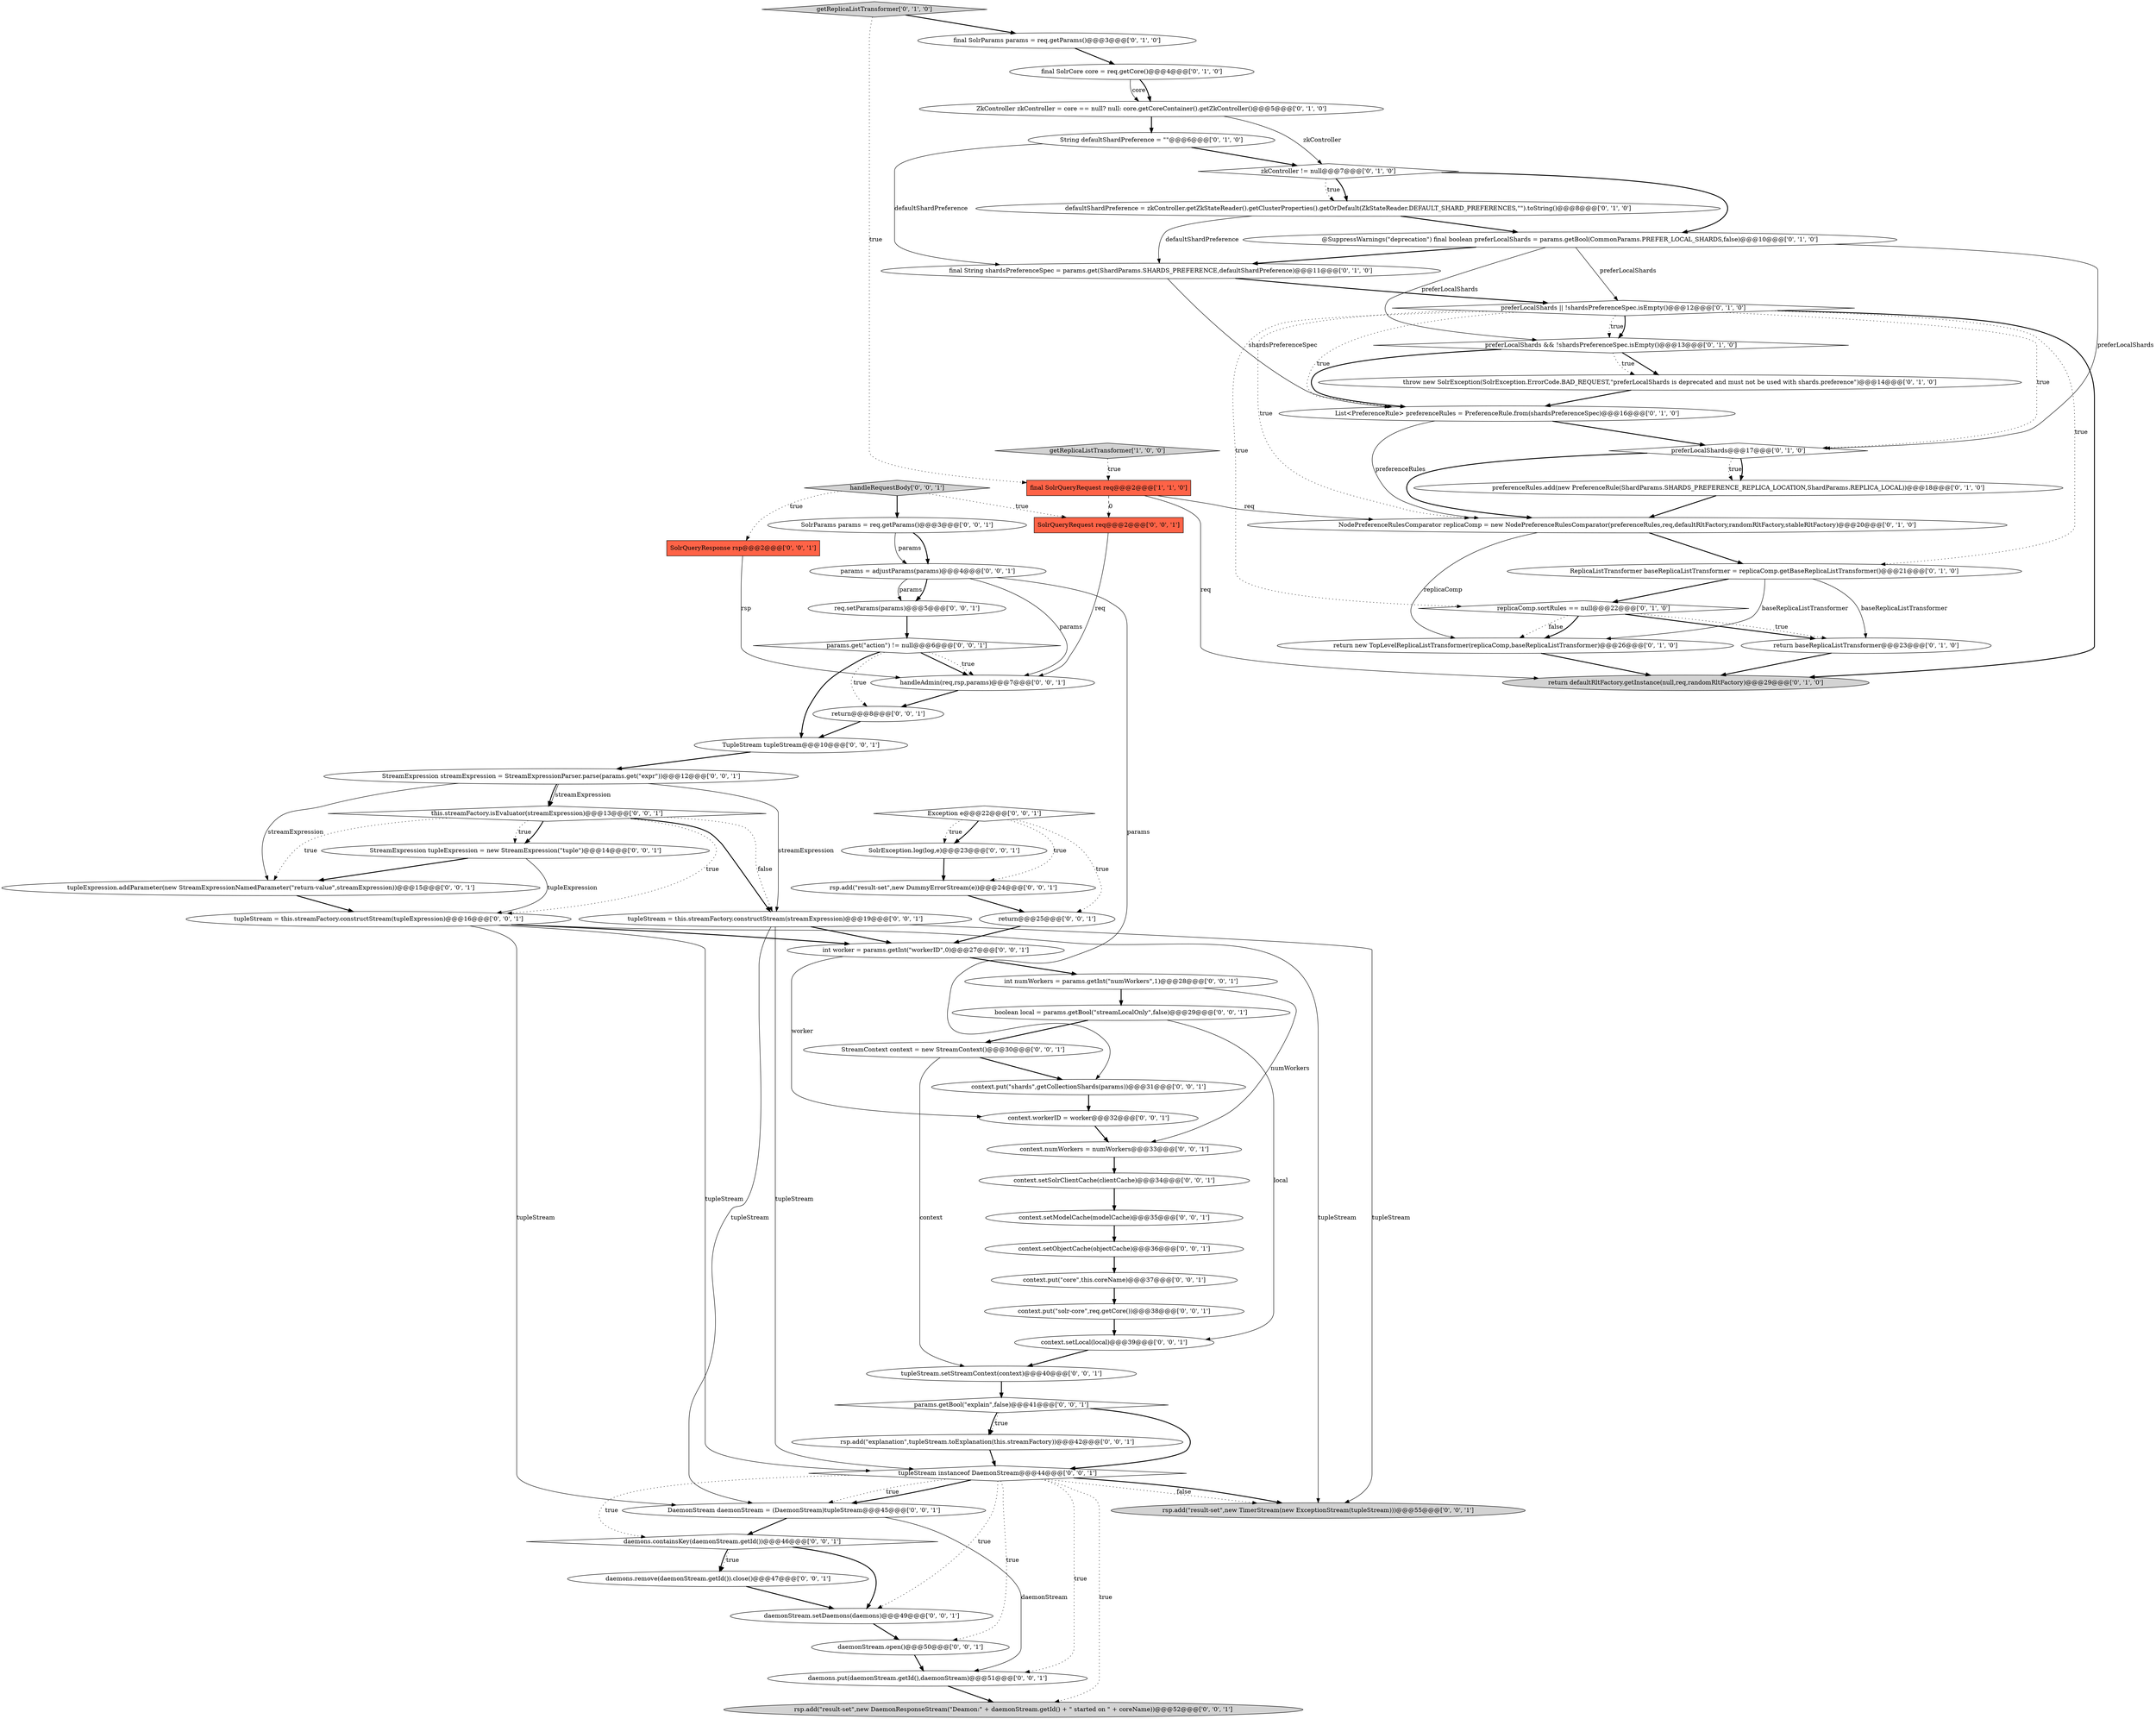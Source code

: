 digraph {
65 [style = filled, label = "daemonStream.open()@@@50@@@['0', '0', '1']", fillcolor = white, shape = ellipse image = "AAA0AAABBB3BBB"];
58 [style = filled, label = "boolean local = params.getBool(\"streamLocalOnly\",false)@@@29@@@['0', '0', '1']", fillcolor = white, shape = ellipse image = "AAA0AAABBB3BBB"];
26 [style = filled, label = "tupleStream.setStreamContext(context)@@@40@@@['0', '0', '1']", fillcolor = white, shape = ellipse image = "AAA0AAABBB3BBB"];
51 [style = filled, label = "rsp.add(\"result-set\",new TimerStream(new ExceptionStream(tupleStream)))@@@55@@@['0', '0', '1']", fillcolor = lightgray, shape = ellipse image = "AAA0AAABBB3BBB"];
0 [style = filled, label = "final SolrQueryRequest req@@@2@@@['1', '1', '0']", fillcolor = tomato, shape = box image = "AAA0AAABBB1BBB"];
47 [style = filled, label = "handleRequestBody['0', '0', '1']", fillcolor = lightgray, shape = diamond image = "AAA0AAABBB3BBB"];
29 [style = filled, label = "context.setSolrClientCache(clientCache)@@@34@@@['0', '0', '1']", fillcolor = white, shape = ellipse image = "AAA0AAABBB3BBB"];
35 [style = filled, label = "rsp.add(\"result-set\",new DaemonResponseStream(\"Deamon:\" + daemonStream.getId() + \" started on \" + coreName))@@@52@@@['0', '0', '1']", fillcolor = lightgray, shape = ellipse image = "AAA0AAABBB3BBB"];
20 [style = filled, label = "replicaComp.sortRules == null@@@22@@@['0', '1', '0']", fillcolor = white, shape = diamond image = "AAA0AAABBB2BBB"];
33 [style = filled, label = "tupleStream = this.streamFactory.constructStream(streamExpression)@@@19@@@['0', '0', '1']", fillcolor = white, shape = ellipse image = "AAA0AAABBB3BBB"];
16 [style = filled, label = "preferLocalShards@@@17@@@['0', '1', '0']", fillcolor = white, shape = diamond image = "AAA0AAABBB2BBB"];
38 [style = filled, label = "context.workerID = worker@@@32@@@['0', '0', '1']", fillcolor = white, shape = ellipse image = "AAA0AAABBB3BBB"];
18 [style = filled, label = "String defaultShardPreference = \"\"@@@6@@@['0', '1', '0']", fillcolor = white, shape = ellipse image = "AAA0AAABBB2BBB"];
21 [style = filled, label = "return new TopLevelReplicaListTransformer(replicaComp,baseReplicaListTransformer)@@@26@@@['0', '1', '0']", fillcolor = white, shape = ellipse image = "AAA0AAABBB2BBB"];
32 [style = filled, label = "SolrQueryResponse rsp@@@2@@@['0', '0', '1']", fillcolor = tomato, shape = box image = "AAA0AAABBB3BBB"];
54 [style = filled, label = "context.setLocal(local)@@@39@@@['0', '0', '1']", fillcolor = white, shape = ellipse image = "AAA0AAABBB3BBB"];
64 [style = filled, label = "DaemonStream daemonStream = (DaemonStream)tupleStream@@@45@@@['0', '0', '1']", fillcolor = white, shape = ellipse image = "AAA0AAABBB3BBB"];
66 [style = filled, label = "context.setModelCache(modelCache)@@@35@@@['0', '0', '1']", fillcolor = white, shape = ellipse image = "AAA0AAABBB3BBB"];
43 [style = filled, label = "StreamExpression tupleExpression = new StreamExpression(\"tuple\")@@@14@@@['0', '0', '1']", fillcolor = white, shape = ellipse image = "AAA0AAABBB3BBB"];
37 [style = filled, label = "req.setParams(params)@@@5@@@['0', '0', '1']", fillcolor = white, shape = ellipse image = "AAA0AAABBB3BBB"];
50 [style = filled, label = "tupleStream = this.streamFactory.constructStream(tupleExpression)@@@16@@@['0', '0', '1']", fillcolor = white, shape = ellipse image = "AAA0AAABBB3BBB"];
36 [style = filled, label = "daemons.put(daemonStream.getId(),daemonStream)@@@51@@@['0', '0', '1']", fillcolor = white, shape = ellipse image = "AAA0AAABBB3BBB"];
3 [style = filled, label = "ReplicaListTransformer baseReplicaListTransformer = replicaComp.getBaseReplicaListTransformer()@@@21@@@['0', '1', '0']", fillcolor = white, shape = ellipse image = "AAA0AAABBB2BBB"];
19 [style = filled, label = "final String shardsPreferenceSpec = params.get(ShardParams.SHARDS_PREFERENCE,defaultShardPreference)@@@11@@@['0', '1', '0']", fillcolor = white, shape = ellipse image = "AAA0AAABBB2BBB"];
39 [style = filled, label = "StreamContext context = new StreamContext()@@@30@@@['0', '0', '1']", fillcolor = white, shape = ellipse image = "AAA0AAABBB3BBB"];
13 [style = filled, label = "@SuppressWarnings(\"deprecation\") final boolean preferLocalShards = params.getBool(CommonParams.PREFER_LOCAL_SHARDS,false)@@@10@@@['0', '1', '0']", fillcolor = white, shape = ellipse image = "AAA0AAABBB2BBB"];
56 [style = filled, label = "daemons.containsKey(daemonStream.getId())@@@46@@@['0', '0', '1']", fillcolor = white, shape = diamond image = "AAA0AAABBB3BBB"];
11 [style = filled, label = "preferenceRules.add(new PreferenceRule(ShardParams.SHARDS_PREFERENCE_REPLICA_LOCATION,ShardParams.REPLICA_LOCAL))@@@18@@@['0', '1', '0']", fillcolor = white, shape = ellipse image = "AAA0AAABBB2BBB"];
25 [style = filled, label = "Exception e@@@22@@@['0', '0', '1']", fillcolor = white, shape = diamond image = "AAA0AAABBB3BBB"];
9 [style = filled, label = "getReplicaListTransformer['0', '1', '0']", fillcolor = lightgray, shape = diamond image = "AAA0AAABBB2BBB"];
41 [style = filled, label = "int worker = params.getInt(\"workerID\",0)@@@27@@@['0', '0', '1']", fillcolor = white, shape = ellipse image = "AAA0AAABBB3BBB"];
53 [style = filled, label = "rsp.add(\"explanation\",tupleStream.toExplanation(this.streamFactory))@@@42@@@['0', '0', '1']", fillcolor = white, shape = ellipse image = "AAA0AAABBB3BBB"];
57 [style = filled, label = "tupleExpression.addParameter(new StreamExpressionNamedParameter(\"return-value\",streamExpression))@@@15@@@['0', '0', '1']", fillcolor = white, shape = ellipse image = "AAA0AAABBB3BBB"];
10 [style = filled, label = "return baseReplicaListTransformer@@@23@@@['0', '1', '0']", fillcolor = white, shape = ellipse image = "AAA1AAABBB2BBB"];
12 [style = filled, label = "preferLocalShards || !shardsPreferenceSpec.isEmpty()@@@12@@@['0', '1', '0']", fillcolor = white, shape = diamond image = "AAA0AAABBB2BBB"];
63 [style = filled, label = "rsp.add(\"result-set\",new DummyErrorStream(e))@@@24@@@['0', '0', '1']", fillcolor = white, shape = ellipse image = "AAA0AAABBB3BBB"];
28 [style = filled, label = "return@@@25@@@['0', '0', '1']", fillcolor = white, shape = ellipse image = "AAA0AAABBB3BBB"];
6 [style = filled, label = "final SolrCore core = req.getCore()@@@4@@@['0', '1', '0']", fillcolor = white, shape = ellipse image = "AAA1AAABBB2BBB"];
44 [style = filled, label = "context.put(\"solr-core\",req.getCore())@@@38@@@['0', '0', '1']", fillcolor = white, shape = ellipse image = "AAA0AAABBB3BBB"];
55 [style = filled, label = "context.put(\"core\",this.coreName)@@@37@@@['0', '0', '1']", fillcolor = white, shape = ellipse image = "AAA0AAABBB3BBB"];
61 [style = filled, label = "handleAdmin(req,rsp,params)@@@7@@@['0', '0', '1']", fillcolor = white, shape = ellipse image = "AAA0AAABBB3BBB"];
45 [style = filled, label = "params.get(\"action\") != null@@@6@@@['0', '0', '1']", fillcolor = white, shape = diamond image = "AAA0AAABBB3BBB"];
7 [style = filled, label = "zkController != null@@@7@@@['0', '1', '0']", fillcolor = white, shape = diamond image = "AAA0AAABBB2BBB"];
48 [style = filled, label = "int numWorkers = params.getInt(\"numWorkers\",1)@@@28@@@['0', '0', '1']", fillcolor = white, shape = ellipse image = "AAA0AAABBB3BBB"];
22 [style = filled, label = "return defaultRltFactory.getInstance(null,req,randomRltFactory)@@@29@@@['0', '1', '0']", fillcolor = lightgray, shape = ellipse image = "AAA0AAABBB2BBB"];
34 [style = filled, label = "daemonStream.setDaemons(daemons)@@@49@@@['0', '0', '1']", fillcolor = white, shape = ellipse image = "AAA0AAABBB3BBB"];
42 [style = filled, label = "context.setObjectCache(objectCache)@@@36@@@['0', '0', '1']", fillcolor = white, shape = ellipse image = "AAA0AAABBB3BBB"];
17 [style = filled, label = "NodePreferenceRulesComparator replicaComp = new NodePreferenceRulesComparator(preferenceRules,req,defaultRltFactory,randomRltFactory,stableRltFactory)@@@20@@@['0', '1', '0']", fillcolor = white, shape = ellipse image = "AAA0AAABBB2BBB"];
8 [style = filled, label = "preferLocalShards && !shardsPreferenceSpec.isEmpty()@@@13@@@['0', '1', '0']", fillcolor = white, shape = diamond image = "AAA0AAABBB2BBB"];
15 [style = filled, label = "ZkController zkController = core == null? null: core.getCoreContainer().getZkController()@@@5@@@['0', '1', '0']", fillcolor = white, shape = ellipse image = "AAA1AAABBB2BBB"];
59 [style = filled, label = "context.numWorkers = numWorkers@@@33@@@['0', '0', '1']", fillcolor = white, shape = ellipse image = "AAA0AAABBB3BBB"];
30 [style = filled, label = "this.streamFactory.isEvaluator(streamExpression)@@@13@@@['0', '0', '1']", fillcolor = white, shape = diamond image = "AAA0AAABBB3BBB"];
4 [style = filled, label = "List<PreferenceRule> preferenceRules = PreferenceRule.from(shardsPreferenceSpec)@@@16@@@['0', '1', '0']", fillcolor = white, shape = ellipse image = "AAA0AAABBB2BBB"];
23 [style = filled, label = "params.getBool(\"explain\",false)@@@41@@@['0', '0', '1']", fillcolor = white, shape = diamond image = "AAA0AAABBB3BBB"];
46 [style = filled, label = "tupleStream instanceof DaemonStream@@@44@@@['0', '0', '1']", fillcolor = white, shape = diamond image = "AAA0AAABBB3BBB"];
1 [style = filled, label = "getReplicaListTransformer['1', '0', '0']", fillcolor = lightgray, shape = diamond image = "AAA0AAABBB1BBB"];
52 [style = filled, label = "params = adjustParams(params)@@@4@@@['0', '0', '1']", fillcolor = white, shape = ellipse image = "AAA0AAABBB3BBB"];
5 [style = filled, label = "final SolrParams params = req.getParams()@@@3@@@['0', '1', '0']", fillcolor = white, shape = ellipse image = "AAA0AAABBB2BBB"];
14 [style = filled, label = "defaultShardPreference = zkController.getZkStateReader().getClusterProperties().getOrDefault(ZkStateReader.DEFAULT_SHARD_PREFERENCES,\"\").toString()@@@8@@@['0', '1', '0']", fillcolor = white, shape = ellipse image = "AAA0AAABBB2BBB"];
31 [style = filled, label = "TupleStream tupleStream@@@10@@@['0', '0', '1']", fillcolor = white, shape = ellipse image = "AAA0AAABBB3BBB"];
62 [style = filled, label = "SolrQueryRequest req@@@2@@@['0', '0', '1']", fillcolor = tomato, shape = box image = "AAA0AAABBB3BBB"];
2 [style = filled, label = "throw new SolrException(SolrException.ErrorCode.BAD_REQUEST,\"preferLocalShards is deprecated and must not be used with shards.preference\")@@@14@@@['0', '1', '0']", fillcolor = white, shape = ellipse image = "AAA0AAABBB2BBB"];
67 [style = filled, label = "SolrException.log(log,e)@@@23@@@['0', '0', '1']", fillcolor = white, shape = ellipse image = "AAA0AAABBB3BBB"];
27 [style = filled, label = "SolrParams params = req.getParams()@@@3@@@['0', '0', '1']", fillcolor = white, shape = ellipse image = "AAA0AAABBB3BBB"];
60 [style = filled, label = "daemons.remove(daemonStream.getId()).close()@@@47@@@['0', '0', '1']", fillcolor = white, shape = ellipse image = "AAA0AAABBB3BBB"];
49 [style = filled, label = "return@@@8@@@['0', '0', '1']", fillcolor = white, shape = ellipse image = "AAA0AAABBB3BBB"];
24 [style = filled, label = "StreamExpression streamExpression = StreamExpressionParser.parse(params.get(\"expr\"))@@@12@@@['0', '0', '1']", fillcolor = white, shape = ellipse image = "AAA0AAABBB3BBB"];
40 [style = filled, label = "context.put(\"shards\",getCollectionShards(params))@@@31@@@['0', '0', '1']", fillcolor = white, shape = ellipse image = "AAA0AAABBB3BBB"];
33->46 [style = solid, label="tupleStream"];
2->4 [style = bold, label=""];
20->10 [style = bold, label=""];
21->22 [style = bold, label=""];
15->7 [style = solid, label="zkController"];
1->0 [style = dotted, label="true"];
42->55 [style = bold, label=""];
13->8 [style = solid, label="preferLocalShards"];
30->43 [style = bold, label=""];
6->15 [style = solid, label="core"];
17->3 [style = bold, label=""];
58->54 [style = solid, label="local"];
58->39 [style = bold, label=""];
13->12 [style = solid, label="preferLocalShards"];
56->60 [style = dotted, label="true"];
50->64 [style = solid, label="tupleStream"];
7->13 [style = bold, label=""];
28->41 [style = bold, label=""];
23->53 [style = dotted, label="true"];
20->10 [style = dotted, label="true"];
46->51 [style = dotted, label="false"];
0->22 [style = solid, label="req"];
24->33 [style = solid, label="streamExpression"];
52->40 [style = solid, label="params"];
33->64 [style = solid, label="tupleStream"];
26->23 [style = bold, label=""];
49->31 [style = bold, label=""];
52->37 [style = solid, label="params"];
45->61 [style = bold, label=""];
3->10 [style = solid, label="baseReplicaListTransformer"];
0->17 [style = solid, label="req"];
36->35 [style = bold, label=""];
43->57 [style = bold, label=""];
56->34 [style = bold, label=""];
5->6 [style = bold, label=""];
47->27 [style = bold, label=""];
50->46 [style = solid, label="tupleStream"];
6->15 [style = bold, label=""];
12->16 [style = dotted, label="true"];
41->38 [style = solid, label="worker"];
14->13 [style = bold, label=""];
30->33 [style = dotted, label="false"];
25->63 [style = dotted, label="true"];
46->35 [style = dotted, label="true"];
33->51 [style = solid, label="tupleStream"];
11->17 [style = bold, label=""];
30->57 [style = dotted, label="true"];
25->28 [style = dotted, label="true"];
47->32 [style = dotted, label="true"];
7->14 [style = bold, label=""];
45->31 [style = bold, label=""];
12->8 [style = dotted, label="true"];
8->2 [style = bold, label=""];
12->4 [style = dotted, label="true"];
7->14 [style = dotted, label="true"];
67->63 [style = bold, label=""];
45->49 [style = dotted, label="true"];
37->45 [style = bold, label=""];
24->30 [style = solid, label="streamExpression"];
23->53 [style = bold, label=""];
54->26 [style = bold, label=""];
27->52 [style = solid, label="params"];
64->56 [style = bold, label=""];
13->16 [style = solid, label="preferLocalShards"];
14->19 [style = solid, label="defaultShardPreference"];
39->26 [style = solid, label="context"];
38->59 [style = bold, label=""];
57->50 [style = bold, label=""];
17->21 [style = solid, label="replicaComp"];
53->46 [style = bold, label=""];
61->49 [style = bold, label=""];
59->29 [style = bold, label=""];
13->19 [style = bold, label=""];
46->36 [style = dotted, label="true"];
50->41 [style = bold, label=""];
4->16 [style = bold, label=""];
15->18 [style = bold, label=""];
64->36 [style = solid, label="daemonStream"];
30->43 [style = dotted, label="true"];
46->56 [style = dotted, label="true"];
8->2 [style = dotted, label="true"];
24->57 [style = solid, label="streamExpression"];
46->51 [style = bold, label=""];
48->58 [style = bold, label=""];
33->41 [style = bold, label=""];
46->34 [style = dotted, label="true"];
56->60 [style = bold, label=""];
10->22 [style = bold, label=""];
30->33 [style = bold, label=""];
34->65 [style = bold, label=""];
16->11 [style = dotted, label="true"];
4->17 [style = solid, label="preferenceRules"];
29->66 [style = bold, label=""];
16->17 [style = bold, label=""];
65->36 [style = bold, label=""];
16->11 [style = bold, label=""];
12->8 [style = bold, label=""];
18->19 [style = solid, label="defaultShardPreference"];
9->5 [style = bold, label=""];
25->67 [style = bold, label=""];
20->21 [style = dotted, label="false"];
18->7 [style = bold, label=""];
40->38 [style = bold, label=""];
46->64 [style = dotted, label="true"];
8->4 [style = bold, label=""];
55->44 [style = bold, label=""];
25->67 [style = dotted, label="true"];
9->0 [style = dotted, label="true"];
52->61 [style = solid, label="params"];
45->61 [style = dotted, label="true"];
52->37 [style = bold, label=""];
46->65 [style = dotted, label="true"];
23->46 [style = bold, label=""];
27->52 [style = bold, label=""];
66->42 [style = bold, label=""];
41->48 [style = bold, label=""];
47->62 [style = dotted, label="true"];
24->30 [style = bold, label=""];
12->20 [style = dotted, label="true"];
46->64 [style = bold, label=""];
50->51 [style = solid, label="tupleStream"];
3->20 [style = bold, label=""];
12->22 [style = bold, label=""];
12->17 [style = dotted, label="true"];
32->61 [style = solid, label="rsp"];
20->21 [style = bold, label=""];
43->50 [style = solid, label="tupleExpression"];
19->4 [style = solid, label="shardsPreferenceSpec"];
62->61 [style = solid, label="req"];
60->34 [style = bold, label=""];
48->59 [style = solid, label="numWorkers"];
63->28 [style = bold, label=""];
0->62 [style = dashed, label="0"];
3->21 [style = solid, label="baseReplicaListTransformer"];
39->40 [style = bold, label=""];
44->54 [style = bold, label=""];
31->24 [style = bold, label=""];
19->12 [style = bold, label=""];
30->50 [style = dotted, label="true"];
12->3 [style = dotted, label="true"];
}
